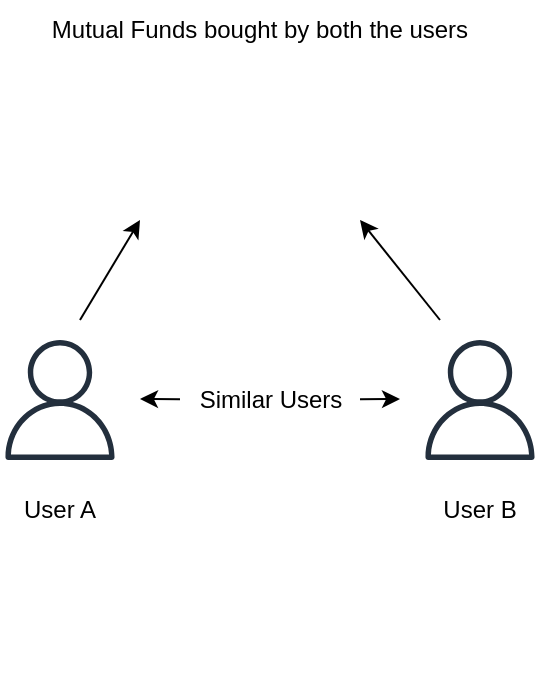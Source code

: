 <mxfile version="16.2.7" type="github">
  <diagram id="yNg8fXrAm-MrCsedrM9f" name="Page-1">
    <mxGraphModel dx="938" dy="547" grid="1" gridSize="10" guides="1" tooltips="1" connect="1" arrows="1" fold="1" page="1" pageScale="1" pageWidth="850" pageHeight="1100" math="0" shadow="0">
      <root>
        <mxCell id="0" />
        <mxCell id="1" parent="0" />
        <mxCell id="q22CciQoSYREGAeda4IG-5" value="" style="endArrow=classic;startArrow=none;html=1;rounded=0;" parent="1" edge="1" source="sYvRmeqlsZWl2c47sikl-3">
          <mxGeometry width="50" height="50" relative="1" as="geometry">
            <mxPoint x="270" y="249.5" as="sourcePoint" />
            <mxPoint x="400" y="249.5" as="targetPoint" />
          </mxGeometry>
        </mxCell>
        <mxCell id="q22CciQoSYREGAeda4IG-6" value="" style="shape=image;html=1;verticalAlign=top;verticalLabelPosition=bottom;labelBackgroundColor=#ffffff;imageAspect=0;aspect=fixed;image=https://cdn1.iconfinder.com/data/icons/smartphone-signal-5g-trading/64/Smartphone_Trading-128.png;imageBackground=none;" parent="1" vertex="1">
          <mxGeometry x="250" y="90" width="60" height="60" as="geometry" />
        </mxCell>
        <mxCell id="q22CciQoSYREGAeda4IG-10" value="" style="sketch=0;outlineConnect=0;fontColor=#232F3E;gradientColor=none;fillColor=#232F3D;strokeColor=none;dashed=0;verticalLabelPosition=bottom;verticalAlign=top;align=center;html=1;fontSize=12;fontStyle=0;aspect=fixed;pointerEvents=1;shape=mxgraph.aws4.user;" parent="1" vertex="1">
          <mxGeometry x="200" y="220" width="60" height="60" as="geometry" />
        </mxCell>
        <mxCell id="q22CciQoSYREGAeda4IG-11" value="" style="shape=image;html=1;verticalAlign=top;verticalLabelPosition=bottom;labelBackgroundColor=#ffffff;imageAspect=0;aspect=fixed;image=https://cdn1.iconfinder.com/data/icons/smartphone-signal-5g-trading/64/Smartphone_Trading-128.png;imageBackground=none;" parent="1" vertex="1">
          <mxGeometry x="340" y="90" width="60" height="60" as="geometry" />
        </mxCell>
        <mxCell id="sYvRmeqlsZWl2c47sikl-1" value="" style="sketch=0;outlineConnect=0;fontColor=#232F3E;gradientColor=none;fillColor=#232F3D;strokeColor=none;dashed=0;verticalLabelPosition=bottom;verticalAlign=top;align=center;html=1;fontSize=12;fontStyle=0;aspect=fixed;pointerEvents=1;shape=mxgraph.aws4.user;" vertex="1" parent="1">
          <mxGeometry x="410" y="220" width="60" height="60" as="geometry" />
        </mxCell>
        <mxCell id="sYvRmeqlsZWl2c47sikl-2" value="" style="shape=image;html=1;verticalAlign=top;verticalLabelPosition=bottom;labelBackgroundColor=#ffffff;imageAspect=0;aspect=fixed;image=https://cdn1.iconfinder.com/data/icons/smartphone-signal-5g-trading/64/Smartphone_Trading-128.png" vertex="1" parent="1">
          <mxGeometry x="310" y="340" width="58" height="58" as="geometry" />
        </mxCell>
        <mxCell id="sYvRmeqlsZWl2c47sikl-3" value="Similar Users" style="text;html=1;align=center;verticalAlign=middle;resizable=0;points=[];autosize=1;strokeColor=none;fillColor=none;" vertex="1" parent="1">
          <mxGeometry x="290" y="240" width="90" height="20" as="geometry" />
        </mxCell>
        <mxCell id="sYvRmeqlsZWl2c47sikl-4" value="" style="endArrow=none;startArrow=classic;html=1;rounded=0;" edge="1" parent="1" target="sYvRmeqlsZWl2c47sikl-3">
          <mxGeometry width="50" height="50" relative="1" as="geometry">
            <mxPoint x="270" y="249.5" as="sourcePoint" />
            <mxPoint x="400" y="249.5" as="targetPoint" />
          </mxGeometry>
        </mxCell>
        <mxCell id="sYvRmeqlsZWl2c47sikl-5" value="" style="endArrow=classic;html=1;rounded=0;" edge="1" parent="1">
          <mxGeometry width="50" height="50" relative="1" as="geometry">
            <mxPoint x="240" y="210" as="sourcePoint" />
            <mxPoint x="270" y="160" as="targetPoint" />
          </mxGeometry>
        </mxCell>
        <mxCell id="sYvRmeqlsZWl2c47sikl-6" value="" style="endArrow=classic;html=1;rounded=0;" edge="1" parent="1">
          <mxGeometry width="50" height="50" relative="1" as="geometry">
            <mxPoint x="420" y="210" as="sourcePoint" />
            <mxPoint x="380" y="160" as="targetPoint" />
          </mxGeometry>
        </mxCell>
        <mxCell id="sYvRmeqlsZWl2c47sikl-10" value="Mutual Funds bought by both the users" style="text;html=1;strokeColor=none;fillColor=none;align=center;verticalAlign=middle;whiteSpace=wrap;rounded=0;" vertex="1" parent="1">
          <mxGeometry x="210" y="50" width="240" height="30" as="geometry" />
        </mxCell>
        <mxCell id="sYvRmeqlsZWl2c47sikl-11" value="User A" style="text;html=1;strokeColor=none;fillColor=none;align=center;verticalAlign=middle;whiteSpace=wrap;rounded=0;" vertex="1" parent="1">
          <mxGeometry x="200" y="290" width="60" height="30" as="geometry" />
        </mxCell>
        <mxCell id="sYvRmeqlsZWl2c47sikl-12" value="User B" style="text;html=1;strokeColor=none;fillColor=none;align=center;verticalAlign=middle;whiteSpace=wrap;rounded=0;" vertex="1" parent="1">
          <mxGeometry x="410" y="290" width="60" height="30" as="geometry" />
        </mxCell>
      </root>
    </mxGraphModel>
  </diagram>
</mxfile>
